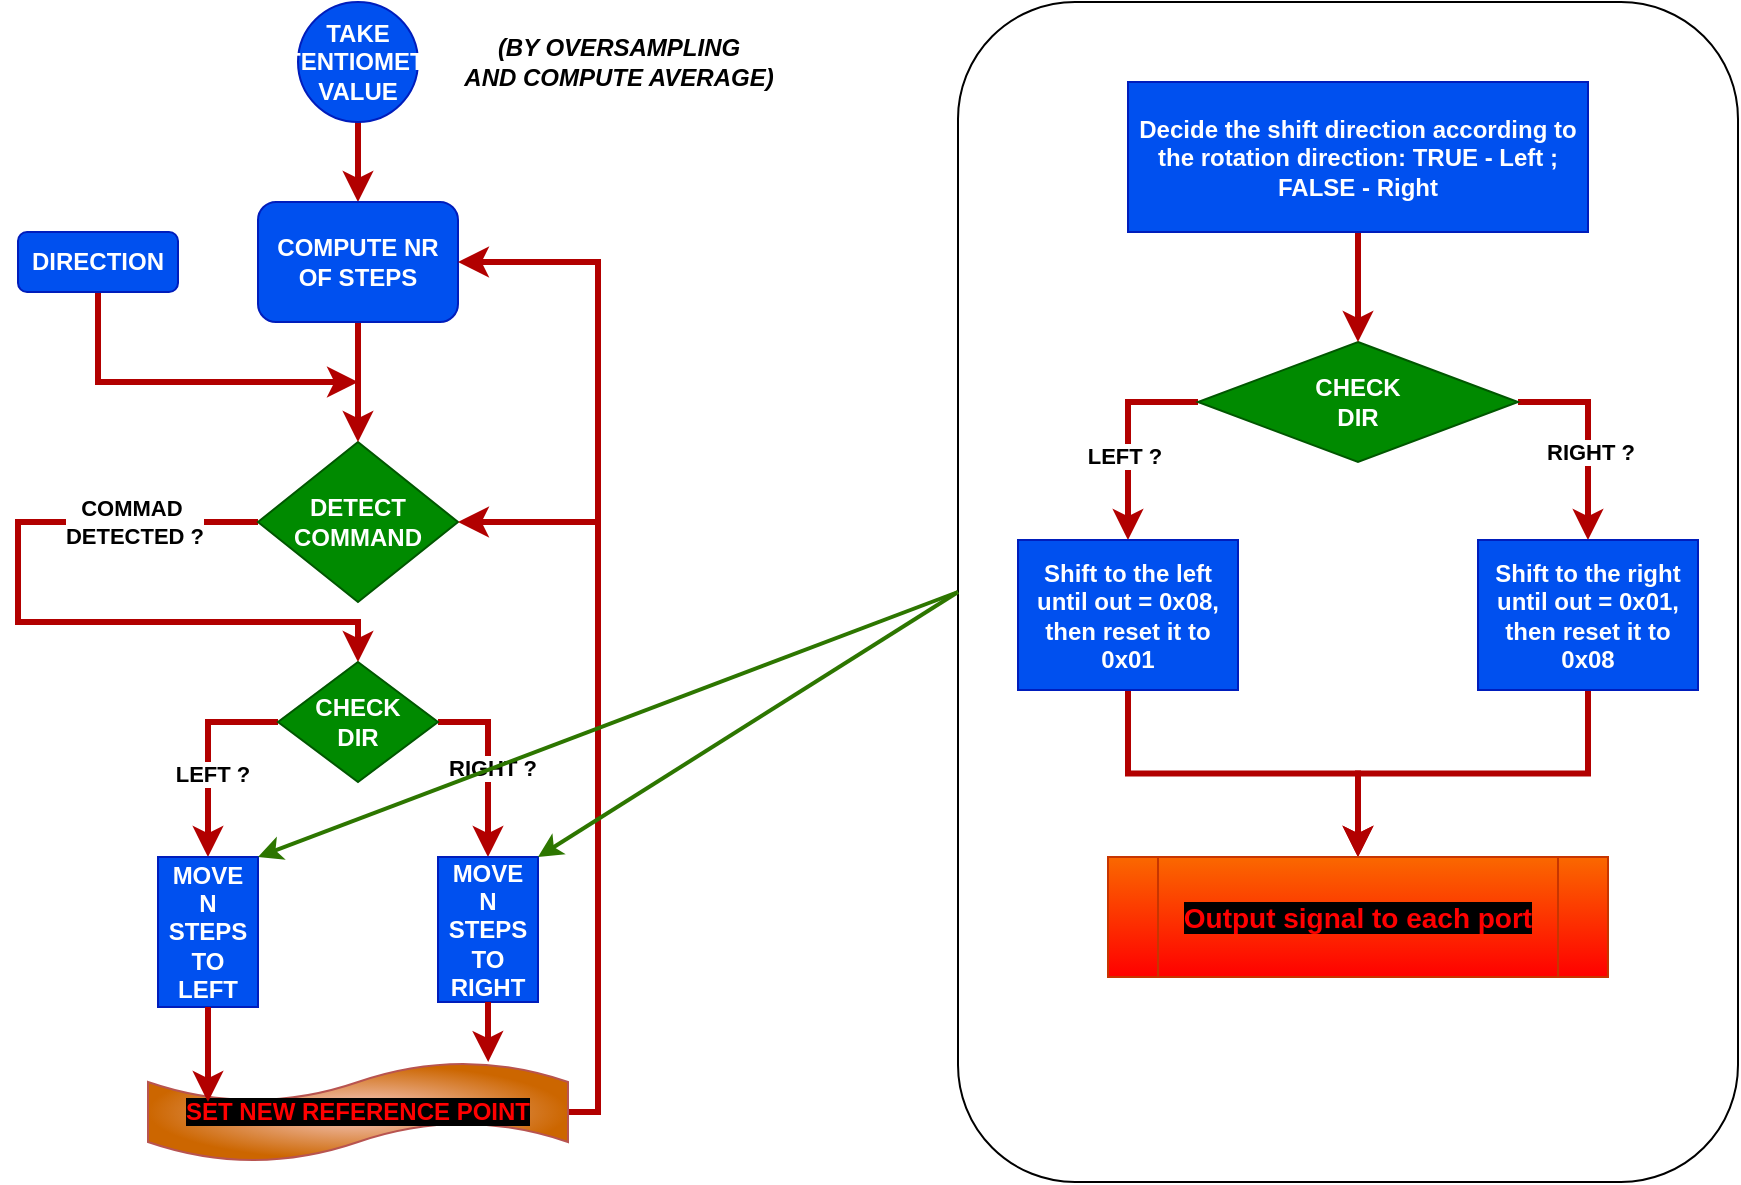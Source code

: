 <mxfile version="22.1.16" type="device">
  <diagram name="Page-1" id="0Xbbnp07KLqLDvCGP9Zm">
    <mxGraphModel dx="1291" dy="747" grid="1" gridSize="10" guides="1" tooltips="1" connect="1" arrows="1" fold="1" page="1" pageScale="1" pageWidth="1169" pageHeight="827" math="0" shadow="0">
      <root>
        <mxCell id="0" />
        <mxCell id="1" parent="0" />
        <mxCell id="AmS8d5zncqmEZ_Rpl2Vu-5" style="edgeStyle=orthogonalEdgeStyle;rounded=0;orthogonalLoop=1;jettySize=auto;html=1;exitX=0.5;exitY=1;exitDx=0;exitDy=0;entryX=0.5;entryY=0;entryDx=0;entryDy=0;strokeWidth=3;fillColor=#e51400;strokeColor=#B20000;" edge="1" parent="1" source="AmS8d5zncqmEZ_Rpl2Vu-1" target="AmS8d5zncqmEZ_Rpl2Vu-4">
          <mxGeometry relative="1" as="geometry" />
        </mxCell>
        <mxCell id="AmS8d5zncqmEZ_Rpl2Vu-1" value="&lt;b&gt;TAKE POTENTIOMETER&amp;nbsp;&lt;br&gt;VALUE&lt;/b&gt;" style="ellipse;whiteSpace=wrap;html=1;aspect=fixed;fillColor=#0050ef;fontColor=#ffffff;strokeColor=#001DBC;" vertex="1" parent="1">
          <mxGeometry x="170" y="70" width="60" height="60" as="geometry" />
        </mxCell>
        <mxCell id="AmS8d5zncqmEZ_Rpl2Vu-2" value="&lt;b&gt;&lt;i&gt;(BY OVERSAMPLING &lt;br&gt;AND COMPUTE AVERAGE)&lt;/i&gt;&lt;/b&gt;" style="text;html=1;align=center;verticalAlign=middle;resizable=0;points=[];autosize=1;strokeColor=none;fillColor=none;" vertex="1" parent="1">
          <mxGeometry x="240" y="80" width="180" height="40" as="geometry" />
        </mxCell>
        <mxCell id="AmS8d5zncqmEZ_Rpl2Vu-10" style="edgeStyle=orthogonalEdgeStyle;rounded=0;orthogonalLoop=1;jettySize=auto;html=1;entryX=0.5;entryY=0;entryDx=0;entryDy=0;strokeWidth=3;fillColor=#e51400;strokeColor=#B20000;" edge="1" parent="1" source="AmS8d5zncqmEZ_Rpl2Vu-3" target="AmS8d5zncqmEZ_Rpl2Vu-9">
          <mxGeometry relative="1" as="geometry">
            <Array as="points">
              <mxPoint x="30" y="330" />
              <mxPoint x="30" y="380" />
              <mxPoint x="200" y="380" />
            </Array>
          </mxGeometry>
        </mxCell>
        <mxCell id="AmS8d5zncqmEZ_Rpl2Vu-11" value="&lt;b&gt;COMMAD&amp;nbsp;&lt;br&gt;DETECTED ?&lt;/b&gt;" style="edgeLabel;html=1;align=center;verticalAlign=middle;resizable=0;points=[];" vertex="1" connectable="0" parent="AmS8d5zncqmEZ_Rpl2Vu-10">
          <mxGeometry x="-0.538" y="1" relative="1" as="geometry">
            <mxPoint x="21" y="-1" as="offset" />
          </mxGeometry>
        </mxCell>
        <mxCell id="AmS8d5zncqmEZ_Rpl2Vu-3" value="&lt;b&gt;DETECT&lt;/b&gt;&lt;br&gt;&lt;b&gt;COMMAND&lt;/b&gt;" style="rhombus;whiteSpace=wrap;html=1;fillColor=#008a00;fontColor=#ffffff;strokeColor=#005700;" vertex="1" parent="1">
          <mxGeometry x="150" y="290" width="100" height="80" as="geometry" />
        </mxCell>
        <mxCell id="AmS8d5zncqmEZ_Rpl2Vu-6" style="edgeStyle=orthogonalEdgeStyle;rounded=0;orthogonalLoop=1;jettySize=auto;html=1;exitX=0.5;exitY=1;exitDx=0;exitDy=0;entryX=0.5;entryY=0;entryDx=0;entryDy=0;strokeWidth=3;fillColor=#e51400;strokeColor=#B20000;" edge="1" parent="1" source="AmS8d5zncqmEZ_Rpl2Vu-4" target="AmS8d5zncqmEZ_Rpl2Vu-3">
          <mxGeometry relative="1" as="geometry" />
        </mxCell>
        <mxCell id="AmS8d5zncqmEZ_Rpl2Vu-4" value="&lt;b&gt;COMPUTE NR&lt;br&gt;OF STEPS&lt;/b&gt;" style="rounded=1;whiteSpace=wrap;html=1;fillColor=#0050ef;fontColor=#ffffff;strokeColor=#001DBC;" vertex="1" parent="1">
          <mxGeometry x="150" y="170" width="100" height="60" as="geometry" />
        </mxCell>
        <mxCell id="AmS8d5zncqmEZ_Rpl2Vu-8" style="edgeStyle=orthogonalEdgeStyle;rounded=0;orthogonalLoop=1;jettySize=auto;html=1;strokeWidth=3;fillColor=#e51400;strokeColor=#B20000;" edge="1" parent="1" source="AmS8d5zncqmEZ_Rpl2Vu-7">
          <mxGeometry relative="1" as="geometry">
            <mxPoint x="200" y="260" as="targetPoint" />
            <Array as="points">
              <mxPoint x="70" y="260" />
            </Array>
          </mxGeometry>
        </mxCell>
        <mxCell id="AmS8d5zncqmEZ_Rpl2Vu-7" value="&lt;b&gt;DIRECTION&lt;/b&gt;" style="rounded=1;whiteSpace=wrap;html=1;fillColor=#0050ef;fontColor=#ffffff;strokeColor=#001DBC;" vertex="1" parent="1">
          <mxGeometry x="30" y="185" width="80" height="30" as="geometry" />
        </mxCell>
        <mxCell id="AmS8d5zncqmEZ_Rpl2Vu-15" style="edgeStyle=orthogonalEdgeStyle;rounded=0;orthogonalLoop=1;jettySize=auto;html=1;exitX=1;exitY=0.5;exitDx=0;exitDy=0;entryX=0.5;entryY=0;entryDx=0;entryDy=0;strokeWidth=3;fillColor=#e51400;strokeColor=#B20000;" edge="1" parent="1" source="AmS8d5zncqmEZ_Rpl2Vu-9" target="AmS8d5zncqmEZ_Rpl2Vu-13">
          <mxGeometry relative="1" as="geometry" />
        </mxCell>
        <mxCell id="AmS8d5zncqmEZ_Rpl2Vu-18" value="&lt;b&gt;RIGHT ?&lt;/b&gt;" style="edgeLabel;html=1;align=center;verticalAlign=middle;resizable=0;points=[];" vertex="1" connectable="0" parent="AmS8d5zncqmEZ_Rpl2Vu-15">
          <mxGeometry x="0.035" y="2" relative="1" as="geometry">
            <mxPoint as="offset" />
          </mxGeometry>
        </mxCell>
        <mxCell id="AmS8d5zncqmEZ_Rpl2Vu-16" style="edgeStyle=orthogonalEdgeStyle;rounded=0;orthogonalLoop=1;jettySize=auto;html=1;strokeWidth=3;fillColor=#e51400;strokeColor=#B20000;" edge="1" parent="1" source="AmS8d5zncqmEZ_Rpl2Vu-9" target="AmS8d5zncqmEZ_Rpl2Vu-12">
          <mxGeometry relative="1" as="geometry" />
        </mxCell>
        <mxCell id="AmS8d5zncqmEZ_Rpl2Vu-17" value="&lt;b&gt;LEFT ?&lt;/b&gt;" style="edgeLabel;html=1;align=center;verticalAlign=middle;resizable=0;points=[];" vertex="1" connectable="0" parent="AmS8d5zncqmEZ_Rpl2Vu-16">
          <mxGeometry x="0.185" y="2" relative="1" as="geometry">
            <mxPoint as="offset" />
          </mxGeometry>
        </mxCell>
        <mxCell id="AmS8d5zncqmEZ_Rpl2Vu-9" value="&lt;b&gt;CHECK&lt;/b&gt;&lt;br&gt;&lt;b&gt;DIR&lt;/b&gt;" style="rhombus;whiteSpace=wrap;html=1;fillColor=#008a00;fontColor=#ffffff;strokeColor=#005700;" vertex="1" parent="1">
          <mxGeometry x="160" y="400" width="80" height="60" as="geometry" />
        </mxCell>
        <mxCell id="AmS8d5zncqmEZ_Rpl2Vu-12" value="&lt;b&gt;MOVE&lt;br&gt;N&lt;br&gt;STEPS&lt;br&gt;TO&lt;br&gt;LEFT&lt;/b&gt;" style="rounded=0;whiteSpace=wrap;html=1;fillColor=#0050ef;fontColor=#ffffff;strokeColor=#001DBC;" vertex="1" parent="1">
          <mxGeometry x="100" y="497.5" width="50" height="75" as="geometry" />
        </mxCell>
        <mxCell id="AmS8d5zncqmEZ_Rpl2Vu-13" value="&lt;b&gt;MOVE&lt;br&gt;N&lt;br&gt;STEPS&lt;br&gt;TO&lt;br&gt;RIGHT&lt;/b&gt;" style="rounded=0;whiteSpace=wrap;html=1;fillColor=#0050ef;fontColor=#ffffff;strokeColor=#001DBC;" vertex="1" parent="1">
          <mxGeometry x="240" y="497.5" width="50" height="72.5" as="geometry" />
        </mxCell>
        <mxCell id="AmS8d5zncqmEZ_Rpl2Vu-23" style="edgeStyle=orthogonalEdgeStyle;rounded=0;orthogonalLoop=1;jettySize=auto;html=1;entryX=1;entryY=0.5;entryDx=0;entryDy=0;strokeWidth=3;fillColor=#e51400;strokeColor=#B20000;" edge="1" parent="1" source="AmS8d5zncqmEZ_Rpl2Vu-19" target="AmS8d5zncqmEZ_Rpl2Vu-4">
          <mxGeometry relative="1" as="geometry">
            <Array as="points">
              <mxPoint x="320" y="625" />
              <mxPoint x="320" y="200" />
            </Array>
          </mxGeometry>
        </mxCell>
        <mxCell id="AmS8d5zncqmEZ_Rpl2Vu-24" style="edgeStyle=orthogonalEdgeStyle;rounded=0;orthogonalLoop=1;jettySize=auto;html=1;exitX=1;exitY=0.5;exitDx=0;exitDy=0;exitPerimeter=0;entryX=1;entryY=0.5;entryDx=0;entryDy=0;strokeWidth=3;fillColor=#e51400;strokeColor=#B20000;" edge="1" parent="1" source="AmS8d5zncqmEZ_Rpl2Vu-19" target="AmS8d5zncqmEZ_Rpl2Vu-3">
          <mxGeometry relative="1" as="geometry">
            <Array as="points">
              <mxPoint x="320" y="625" />
              <mxPoint x="320" y="330" />
            </Array>
          </mxGeometry>
        </mxCell>
        <mxCell id="AmS8d5zncqmEZ_Rpl2Vu-19" value="&lt;b&gt;&lt;font style=&quot;background-color: rgb(0, 0, 0);&quot; color=&quot;#ff0000&quot;&gt;SET NEW REFERENCE POINT&lt;/font&gt;&lt;/b&gt;" style="shape=tape;whiteSpace=wrap;html=1;fillColor=#f8cecc;gradientColor=#CC6600;strokeColor=#b85450;gradientDirection=radial;" vertex="1" parent="1">
          <mxGeometry x="95" y="600" width="210" height="50" as="geometry" />
        </mxCell>
        <mxCell id="AmS8d5zncqmEZ_Rpl2Vu-20" style="edgeStyle=orthogonalEdgeStyle;rounded=0;orthogonalLoop=1;jettySize=auto;html=1;entryX=0.81;entryY=0;entryDx=0;entryDy=0;entryPerimeter=0;strokeWidth=3;fillColor=#e51400;strokeColor=#B20000;" edge="1" parent="1" source="AmS8d5zncqmEZ_Rpl2Vu-13" target="AmS8d5zncqmEZ_Rpl2Vu-19">
          <mxGeometry relative="1" as="geometry" />
        </mxCell>
        <mxCell id="AmS8d5zncqmEZ_Rpl2Vu-22" style="edgeStyle=orthogonalEdgeStyle;rounded=0;orthogonalLoop=1;jettySize=auto;html=1;strokeWidth=3;fillColor=#e51400;strokeColor=#B20000;" edge="1" parent="1" source="AmS8d5zncqmEZ_Rpl2Vu-12">
          <mxGeometry relative="1" as="geometry">
            <mxPoint x="125" y="620" as="targetPoint" />
          </mxGeometry>
        </mxCell>
        <mxCell id="AmS8d5zncqmEZ_Rpl2Vu-25" value="" style="rounded=1;whiteSpace=wrap;html=1;" vertex="1" parent="1">
          <mxGeometry x="500" y="70" width="390" height="590" as="geometry" />
        </mxCell>
        <mxCell id="AmS8d5zncqmEZ_Rpl2Vu-27" value="" style="endArrow=classic;html=1;rounded=0;exitX=0;exitY=0.5;exitDx=0;exitDy=0;entryX=1;entryY=0;entryDx=0;entryDy=0;strokeWidth=2;fillColor=#60a917;strokeColor=#2D7600;" edge="1" parent="1" source="AmS8d5zncqmEZ_Rpl2Vu-25" target="AmS8d5zncqmEZ_Rpl2Vu-13">
          <mxGeometry width="50" height="50" relative="1" as="geometry">
            <mxPoint x="370" y="510" as="sourcePoint" />
            <mxPoint x="420" y="460" as="targetPoint" />
          </mxGeometry>
        </mxCell>
        <mxCell id="AmS8d5zncqmEZ_Rpl2Vu-28" value="" style="endArrow=classic;html=1;rounded=0;exitX=0;exitY=0.5;exitDx=0;exitDy=0;entryX=1;entryY=0;entryDx=0;entryDy=0;strokeWidth=2;fillColor=#60a917;strokeColor=#2D7600;" edge="1" parent="1" source="AmS8d5zncqmEZ_Rpl2Vu-25" target="AmS8d5zncqmEZ_Rpl2Vu-12">
          <mxGeometry width="50" height="50" relative="1" as="geometry">
            <mxPoint x="370" y="510" as="sourcePoint" />
            <mxPoint x="420" y="460" as="targetPoint" />
          </mxGeometry>
        </mxCell>
        <mxCell id="AmS8d5zncqmEZ_Rpl2Vu-34" style="edgeStyle=orthogonalEdgeStyle;rounded=0;orthogonalLoop=1;jettySize=auto;html=1;exitX=0;exitY=0.5;exitDx=0;exitDy=0;entryX=0.5;entryY=0;entryDx=0;entryDy=0;strokeWidth=3;fillColor=#e51400;strokeColor=#B20000;" edge="1" parent="1" source="AmS8d5zncqmEZ_Rpl2Vu-29" target="AmS8d5zncqmEZ_Rpl2Vu-32">
          <mxGeometry relative="1" as="geometry" />
        </mxCell>
        <mxCell id="AmS8d5zncqmEZ_Rpl2Vu-36" value="&lt;b&gt;LEFT ?&lt;/b&gt;" style="edgeLabel;html=1;align=center;verticalAlign=middle;resizable=0;points=[];" vertex="1" connectable="0" parent="AmS8d5zncqmEZ_Rpl2Vu-34">
          <mxGeometry x="0.179" y="-2" relative="1" as="geometry">
            <mxPoint as="offset" />
          </mxGeometry>
        </mxCell>
        <mxCell id="AmS8d5zncqmEZ_Rpl2Vu-35" style="edgeStyle=orthogonalEdgeStyle;rounded=0;orthogonalLoop=1;jettySize=auto;html=1;exitX=1;exitY=0.5;exitDx=0;exitDy=0;entryX=0.5;entryY=0;entryDx=0;entryDy=0;strokeWidth=3;fillColor=#e51400;strokeColor=#B20000;" edge="1" parent="1" source="AmS8d5zncqmEZ_Rpl2Vu-29" target="AmS8d5zncqmEZ_Rpl2Vu-33">
          <mxGeometry relative="1" as="geometry" />
        </mxCell>
        <mxCell id="AmS8d5zncqmEZ_Rpl2Vu-37" value="&lt;b&gt;RIGHT ?&lt;/b&gt;" style="edgeLabel;html=1;align=center;verticalAlign=middle;resizable=0;points=[];" vertex="1" connectable="0" parent="AmS8d5zncqmEZ_Rpl2Vu-35">
          <mxGeometry x="0.142" y="1" relative="1" as="geometry">
            <mxPoint as="offset" />
          </mxGeometry>
        </mxCell>
        <mxCell id="AmS8d5zncqmEZ_Rpl2Vu-29" value="&lt;b&gt;CHECK&lt;/b&gt;&lt;br&gt;&lt;b&gt;DIR&lt;/b&gt;" style="rhombus;whiteSpace=wrap;html=1;fillColor=#008a00;fontColor=#ffffff;strokeColor=#005700;" vertex="1" parent="1">
          <mxGeometry x="620" y="240" width="160" height="60" as="geometry" />
        </mxCell>
        <mxCell id="AmS8d5zncqmEZ_Rpl2Vu-31" style="edgeStyle=orthogonalEdgeStyle;rounded=0;orthogonalLoop=1;jettySize=auto;html=1;strokeWidth=3;fillColor=#e51400;strokeColor=#B20000;" edge="1" parent="1" source="AmS8d5zncqmEZ_Rpl2Vu-30" target="AmS8d5zncqmEZ_Rpl2Vu-29">
          <mxGeometry relative="1" as="geometry" />
        </mxCell>
        <mxCell id="AmS8d5zncqmEZ_Rpl2Vu-30" value="&lt;b&gt;Decide the shift direction according to the rotation direction: TRUE - Left ; FALSE - Right&lt;/b&gt;" style="rounded=0;whiteSpace=wrap;html=1;fillColor=#0050ef;fontColor=#ffffff;strokeColor=#001DBC;" vertex="1" parent="1">
          <mxGeometry x="585" y="110" width="230" height="75" as="geometry" />
        </mxCell>
        <mxCell id="AmS8d5zncqmEZ_Rpl2Vu-41" style="edgeStyle=orthogonalEdgeStyle;rounded=0;orthogonalLoop=1;jettySize=auto;html=1;exitX=0.5;exitY=1;exitDx=0;exitDy=0;entryX=0.5;entryY=0;entryDx=0;entryDy=0;strokeWidth=3;fillColor=#e51400;strokeColor=#B20000;" edge="1" parent="1" source="AmS8d5zncqmEZ_Rpl2Vu-32" target="AmS8d5zncqmEZ_Rpl2Vu-39">
          <mxGeometry relative="1" as="geometry" />
        </mxCell>
        <mxCell id="AmS8d5zncqmEZ_Rpl2Vu-32" value="&lt;b&gt;Shift to the left until out = 0x08, then reset it to 0x01&lt;/b&gt;" style="rounded=0;whiteSpace=wrap;html=1;fillColor=#0050ef;fontColor=#ffffff;strokeColor=#001DBC;" vertex="1" parent="1">
          <mxGeometry x="530" y="339" width="110" height="75" as="geometry" />
        </mxCell>
        <mxCell id="AmS8d5zncqmEZ_Rpl2Vu-40" style="edgeStyle=orthogonalEdgeStyle;rounded=0;orthogonalLoop=1;jettySize=auto;html=1;exitX=0.5;exitY=1;exitDx=0;exitDy=0;strokeWidth=3;fillColor=#e51400;strokeColor=#B20000;" edge="1" parent="1" source="AmS8d5zncqmEZ_Rpl2Vu-33" target="AmS8d5zncqmEZ_Rpl2Vu-39">
          <mxGeometry relative="1" as="geometry" />
        </mxCell>
        <mxCell id="AmS8d5zncqmEZ_Rpl2Vu-33" value="&lt;b&gt;Shift to the right until out = 0x01, then reset it to 0x08&lt;/b&gt;" style="rounded=0;whiteSpace=wrap;html=1;fillColor=#0050ef;fontColor=#ffffff;strokeColor=#001DBC;" vertex="1" parent="1">
          <mxGeometry x="760" y="339" width="110" height="75" as="geometry" />
        </mxCell>
        <mxCell id="AmS8d5zncqmEZ_Rpl2Vu-39" value="&lt;b&gt;&lt;font color=&quot;#ff0000&quot; style=&quot;font-size: 14px; background-color: rgb(0, 0, 0);&quot;&gt;Output signal to each port&lt;/font&gt;&lt;/b&gt;" style="shape=process;whiteSpace=wrap;html=1;backgroundOutline=1;fillColor=#fa6800;fontColor=#000000;strokeColor=#C73500;gradientColor=#FF0000;" vertex="1" parent="1">
          <mxGeometry x="575" y="497.5" width="250" height="60" as="geometry" />
        </mxCell>
      </root>
    </mxGraphModel>
  </diagram>
</mxfile>

